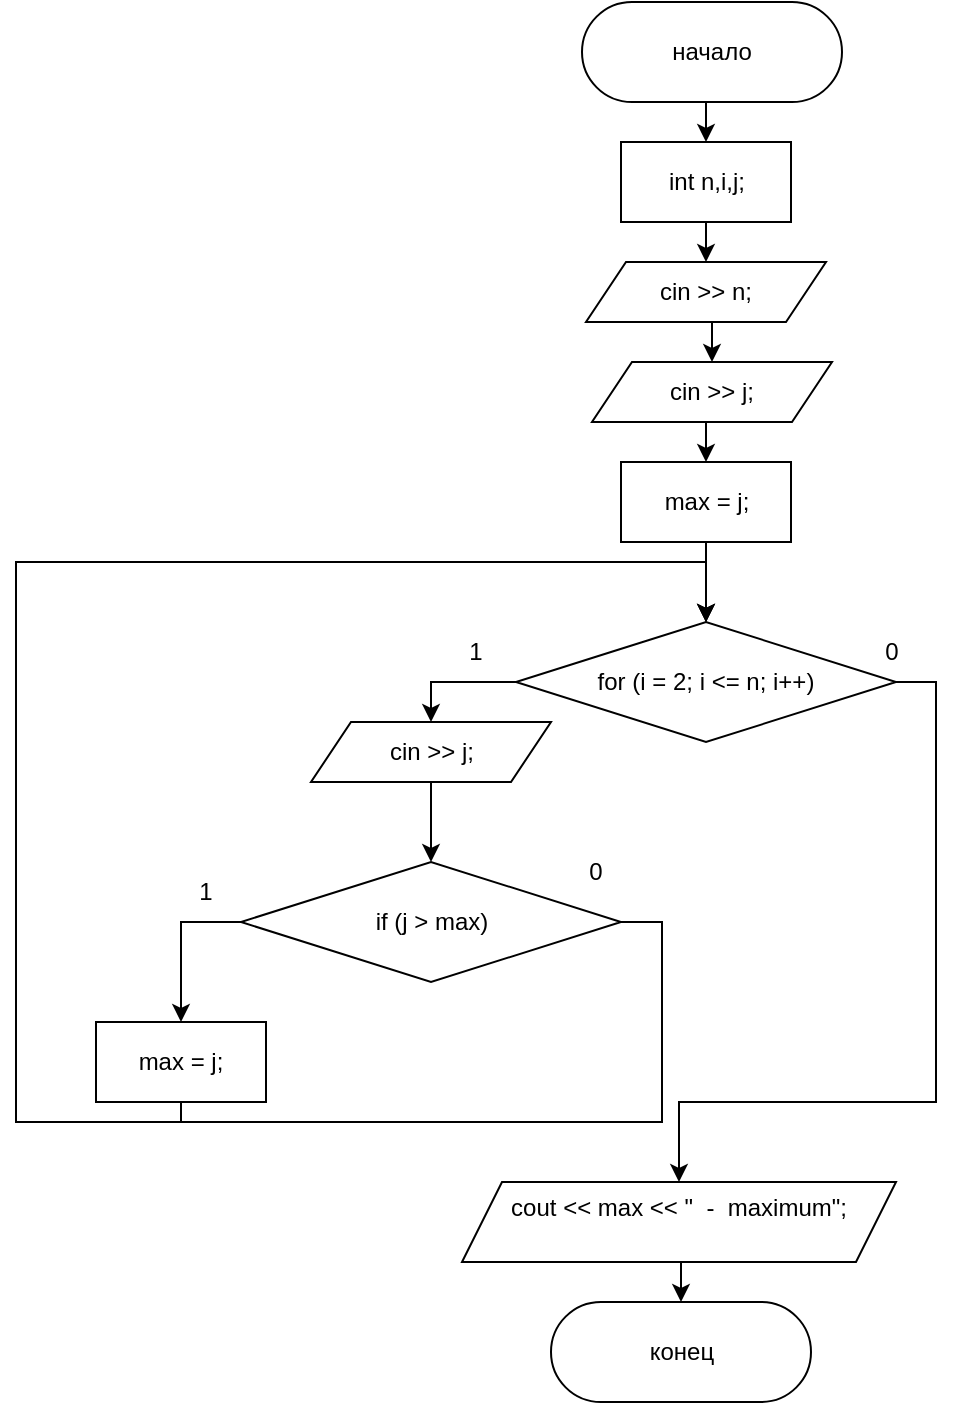 <mxfile version="15.8.6" type="device"><diagram id="C5RBs43oDa-KdzZeNtuy" name="Page-1"><mxGraphModel dx="541" dy="922" grid="1" gridSize="10" guides="1" tooltips="1" connect="1" arrows="1" fold="1" page="1" pageScale="1" pageWidth="827" pageHeight="1169" math="0" shadow="0"><root><mxCell id="WIyWlLk6GJQsqaUBKTNV-0"/><mxCell id="WIyWlLk6GJQsqaUBKTNV-1" parent="WIyWlLk6GJQsqaUBKTNV-0"/><mxCell id="QuMlDXP_j8uVnfUooaYx-55" style="edgeStyle=orthogonalEdgeStyle;rounded=0;orthogonalLoop=1;jettySize=auto;html=1;exitX=0.5;exitY=1;exitDx=0;exitDy=0;entryX=0.5;entryY=0;entryDx=0;entryDy=0;" edge="1" parent="WIyWlLk6GJQsqaUBKTNV-1" source="QuMlDXP_j8uVnfUooaYx-56" target="QuMlDXP_j8uVnfUooaYx-58"><mxGeometry relative="1" as="geometry"/></mxCell><mxCell id="QuMlDXP_j8uVnfUooaYx-56" value="начало" style="rounded=1;whiteSpace=wrap;html=1;arcSize=50;" vertex="1" parent="WIyWlLk6GJQsqaUBKTNV-1"><mxGeometry x="343" width="130" height="50" as="geometry"/></mxCell><mxCell id="QuMlDXP_j8uVnfUooaYx-57" style="edgeStyle=orthogonalEdgeStyle;rounded=0;orthogonalLoop=1;jettySize=auto;html=1;exitX=0.5;exitY=1;exitDx=0;exitDy=0;entryX=0.5;entryY=0;entryDx=0;entryDy=0;" edge="1" parent="WIyWlLk6GJQsqaUBKTNV-1" source="QuMlDXP_j8uVnfUooaYx-58" target="QuMlDXP_j8uVnfUooaYx-70"><mxGeometry relative="1" as="geometry"><mxPoint x="405" y="140" as="targetPoint"/></mxGeometry></mxCell><mxCell id="QuMlDXP_j8uVnfUooaYx-58" value="int n,i,j;" style="rounded=0;whiteSpace=wrap;html=1;" vertex="1" parent="WIyWlLk6GJQsqaUBKTNV-1"><mxGeometry x="362.5" y="70" width="85" height="40" as="geometry"/></mxCell><mxCell id="QuMlDXP_j8uVnfUooaYx-104" style="edgeStyle=orthogonalEdgeStyle;rounded=0;orthogonalLoop=1;jettySize=auto;html=1;exitX=0;exitY=0.5;exitDx=0;exitDy=0;entryX=0.5;entryY=0;entryDx=0;entryDy=0;" edge="1" parent="WIyWlLk6GJQsqaUBKTNV-1" source="QuMlDXP_j8uVnfUooaYx-61" target="QuMlDXP_j8uVnfUooaYx-97"><mxGeometry relative="1" as="geometry"/></mxCell><mxCell id="QuMlDXP_j8uVnfUooaYx-109" style="edgeStyle=orthogonalEdgeStyle;rounded=0;orthogonalLoop=1;jettySize=auto;html=1;exitX=1;exitY=0.5;exitDx=0;exitDy=0;entryX=0.5;entryY=0;entryDx=0;entryDy=0;" edge="1" parent="WIyWlLk6GJQsqaUBKTNV-1" source="QuMlDXP_j8uVnfUooaYx-61" target="QuMlDXP_j8uVnfUooaYx-100"><mxGeometry relative="1" as="geometry"><Array as="points"><mxPoint x="520" y="340"/><mxPoint x="520" y="550"/><mxPoint x="391" y="550"/></Array></mxGeometry></mxCell><mxCell id="QuMlDXP_j8uVnfUooaYx-61" value="for (i = 2; i &amp;lt;= n; i++)" style="rhombus;whiteSpace=wrap;html=1;rounded=1;arcSize=0;" vertex="1" parent="WIyWlLk6GJQsqaUBKTNV-1"><mxGeometry x="310" y="310" width="190" height="60" as="geometry"/></mxCell><mxCell id="QuMlDXP_j8uVnfUooaYx-67" value="0" style="text;html=1;strokeColor=none;fillColor=none;align=center;verticalAlign=middle;whiteSpace=wrap;rounded=0;" vertex="1" parent="WIyWlLk6GJQsqaUBKTNV-1"><mxGeometry x="468" y="310" width="60" height="30" as="geometry"/></mxCell><mxCell id="QuMlDXP_j8uVnfUooaYx-101" style="edgeStyle=orthogonalEdgeStyle;rounded=0;orthogonalLoop=1;jettySize=auto;html=1;exitX=0.5;exitY=1;exitDx=0;exitDy=0;entryX=0.5;entryY=0;entryDx=0;entryDy=0;" edge="1" parent="WIyWlLk6GJQsqaUBKTNV-1" source="QuMlDXP_j8uVnfUooaYx-70" target="QuMlDXP_j8uVnfUooaYx-95"><mxGeometry relative="1" as="geometry"/></mxCell><mxCell id="QuMlDXP_j8uVnfUooaYx-70" value="cin &amp;gt;&amp;gt; n;" style="shape=parallelogram;perimeter=parallelogramPerimeter;whiteSpace=wrap;html=1;fixedSize=1;rounded=1;arcSize=0;" vertex="1" parent="WIyWlLk6GJQsqaUBKTNV-1"><mxGeometry x="345" y="130" width="120" height="30" as="geometry"/></mxCell><mxCell id="QuMlDXP_j8uVnfUooaYx-90" value="конец&lt;br&gt;" style="rounded=1;whiteSpace=wrap;html=1;arcSize=50;" vertex="1" parent="WIyWlLk6GJQsqaUBKTNV-1"><mxGeometry x="327.5" y="650" width="130" height="50" as="geometry"/></mxCell><mxCell id="QuMlDXP_j8uVnfUooaYx-93" value="1" style="text;html=1;strokeColor=none;fillColor=none;align=center;verticalAlign=middle;whiteSpace=wrap;rounded=0;" vertex="1" parent="WIyWlLk6GJQsqaUBKTNV-1"><mxGeometry x="260" y="310" width="60" height="30" as="geometry"/></mxCell><mxCell id="QuMlDXP_j8uVnfUooaYx-102" style="edgeStyle=orthogonalEdgeStyle;rounded=0;orthogonalLoop=1;jettySize=auto;html=1;exitX=0.5;exitY=1;exitDx=0;exitDy=0;entryX=0.5;entryY=0;entryDx=0;entryDy=0;" edge="1" parent="WIyWlLk6GJQsqaUBKTNV-1" source="QuMlDXP_j8uVnfUooaYx-95" target="QuMlDXP_j8uVnfUooaYx-96"><mxGeometry relative="1" as="geometry"/></mxCell><mxCell id="QuMlDXP_j8uVnfUooaYx-95" value="cin &amp;gt;&amp;gt; j;" style="shape=parallelogram;perimeter=parallelogramPerimeter;whiteSpace=wrap;html=1;fixedSize=1;rounded=1;arcSize=0;" vertex="1" parent="WIyWlLk6GJQsqaUBKTNV-1"><mxGeometry x="348" y="180" width="120" height="30" as="geometry"/></mxCell><mxCell id="QuMlDXP_j8uVnfUooaYx-103" style="edgeStyle=orthogonalEdgeStyle;rounded=0;orthogonalLoop=1;jettySize=auto;html=1;exitX=0.5;exitY=1;exitDx=0;exitDy=0;entryX=0.5;entryY=0;entryDx=0;entryDy=0;" edge="1" parent="WIyWlLk6GJQsqaUBKTNV-1" source="QuMlDXP_j8uVnfUooaYx-96" target="QuMlDXP_j8uVnfUooaYx-61"><mxGeometry relative="1" as="geometry"/></mxCell><mxCell id="QuMlDXP_j8uVnfUooaYx-96" value="max = j;" style="rounded=0;whiteSpace=wrap;html=1;" vertex="1" parent="WIyWlLk6GJQsqaUBKTNV-1"><mxGeometry x="362.5" y="230" width="85" height="40" as="geometry"/></mxCell><mxCell id="QuMlDXP_j8uVnfUooaYx-105" style="edgeStyle=orthogonalEdgeStyle;rounded=0;orthogonalLoop=1;jettySize=auto;html=1;exitX=0.5;exitY=1;exitDx=0;exitDy=0;entryX=0.5;entryY=0;entryDx=0;entryDy=0;" edge="1" parent="WIyWlLk6GJQsqaUBKTNV-1" source="QuMlDXP_j8uVnfUooaYx-97" target="QuMlDXP_j8uVnfUooaYx-98"><mxGeometry relative="1" as="geometry"/></mxCell><mxCell id="QuMlDXP_j8uVnfUooaYx-97" value="cin &amp;gt;&amp;gt; j;" style="shape=parallelogram;perimeter=parallelogramPerimeter;whiteSpace=wrap;html=1;fixedSize=1;rounded=1;arcSize=0;" vertex="1" parent="WIyWlLk6GJQsqaUBKTNV-1"><mxGeometry x="207.5" y="360" width="120" height="30" as="geometry"/></mxCell><mxCell id="QuMlDXP_j8uVnfUooaYx-106" style="edgeStyle=orthogonalEdgeStyle;rounded=0;orthogonalLoop=1;jettySize=auto;html=1;exitX=0;exitY=0.5;exitDx=0;exitDy=0;entryX=0.5;entryY=0;entryDx=0;entryDy=0;" edge="1" parent="WIyWlLk6GJQsqaUBKTNV-1" source="QuMlDXP_j8uVnfUooaYx-98" target="QuMlDXP_j8uVnfUooaYx-99"><mxGeometry relative="1" as="geometry"/></mxCell><mxCell id="QuMlDXP_j8uVnfUooaYx-108" style="edgeStyle=orthogonalEdgeStyle;rounded=0;orthogonalLoop=1;jettySize=auto;html=1;exitX=1;exitY=0.5;exitDx=0;exitDy=0;entryX=0.5;entryY=0;entryDx=0;entryDy=0;" edge="1" parent="WIyWlLk6GJQsqaUBKTNV-1" source="QuMlDXP_j8uVnfUooaYx-98" target="QuMlDXP_j8uVnfUooaYx-61"><mxGeometry relative="1" as="geometry"><Array as="points"><mxPoint x="383" y="460"/><mxPoint x="383" y="560"/><mxPoint x="60" y="560"/><mxPoint x="60" y="280"/><mxPoint x="405" y="280"/></Array></mxGeometry></mxCell><mxCell id="QuMlDXP_j8uVnfUooaYx-98" value="if (j &amp;gt; max)" style="rhombus;whiteSpace=wrap;html=1;rounded=1;arcSize=0;" vertex="1" parent="WIyWlLk6GJQsqaUBKTNV-1"><mxGeometry x="172.5" y="430" width="190" height="60" as="geometry"/></mxCell><mxCell id="QuMlDXP_j8uVnfUooaYx-107" style="edgeStyle=orthogonalEdgeStyle;rounded=0;orthogonalLoop=1;jettySize=auto;html=1;exitX=0.5;exitY=1;exitDx=0;exitDy=0;entryX=0.5;entryY=0;entryDx=0;entryDy=0;" edge="1" parent="WIyWlLk6GJQsqaUBKTNV-1" source="QuMlDXP_j8uVnfUooaYx-99" target="QuMlDXP_j8uVnfUooaYx-61"><mxGeometry relative="1" as="geometry"><Array as="points"><mxPoint x="143" y="560"/><mxPoint x="60" y="560"/><mxPoint x="60" y="280"/><mxPoint x="405" y="280"/></Array></mxGeometry></mxCell><mxCell id="QuMlDXP_j8uVnfUooaYx-99" value="max = j;" style="rounded=0;whiteSpace=wrap;html=1;" vertex="1" parent="WIyWlLk6GJQsqaUBKTNV-1"><mxGeometry x="100" y="510" width="85" height="40" as="geometry"/></mxCell><mxCell id="QuMlDXP_j8uVnfUooaYx-110" style="edgeStyle=orthogonalEdgeStyle;rounded=0;orthogonalLoop=1;jettySize=auto;html=1;exitX=0.5;exitY=1;exitDx=0;exitDy=0;entryX=0.5;entryY=0;entryDx=0;entryDy=0;" edge="1" parent="WIyWlLk6GJQsqaUBKTNV-1" source="QuMlDXP_j8uVnfUooaYx-100" target="QuMlDXP_j8uVnfUooaYx-90"><mxGeometry relative="1" as="geometry"/></mxCell><mxCell id="QuMlDXP_j8uVnfUooaYx-100" value="&lt;div&gt;cout &amp;lt;&amp;lt; max &amp;lt;&amp;lt; &quot;&amp;nbsp; -&amp;nbsp; maximum&quot;;&lt;/div&gt;&lt;div&gt;&lt;br&gt;&lt;/div&gt;" style="shape=parallelogram;perimeter=parallelogramPerimeter;whiteSpace=wrap;html=1;fixedSize=1;rounded=1;arcSize=0;" vertex="1" parent="WIyWlLk6GJQsqaUBKTNV-1"><mxGeometry x="283" y="590" width="217" height="40" as="geometry"/></mxCell><mxCell id="QuMlDXP_j8uVnfUooaYx-111" value="1" style="text;html=1;strokeColor=none;fillColor=none;align=center;verticalAlign=middle;whiteSpace=wrap;rounded=0;" vertex="1" parent="WIyWlLk6GJQsqaUBKTNV-1"><mxGeometry x="125" y="430" width="60" height="30" as="geometry"/></mxCell><mxCell id="QuMlDXP_j8uVnfUooaYx-112" value="0" style="text;html=1;strokeColor=none;fillColor=none;align=center;verticalAlign=middle;whiteSpace=wrap;rounded=0;" vertex="1" parent="WIyWlLk6GJQsqaUBKTNV-1"><mxGeometry x="320" y="420" width="60" height="30" as="geometry"/></mxCell></root></mxGraphModel></diagram></mxfile>
